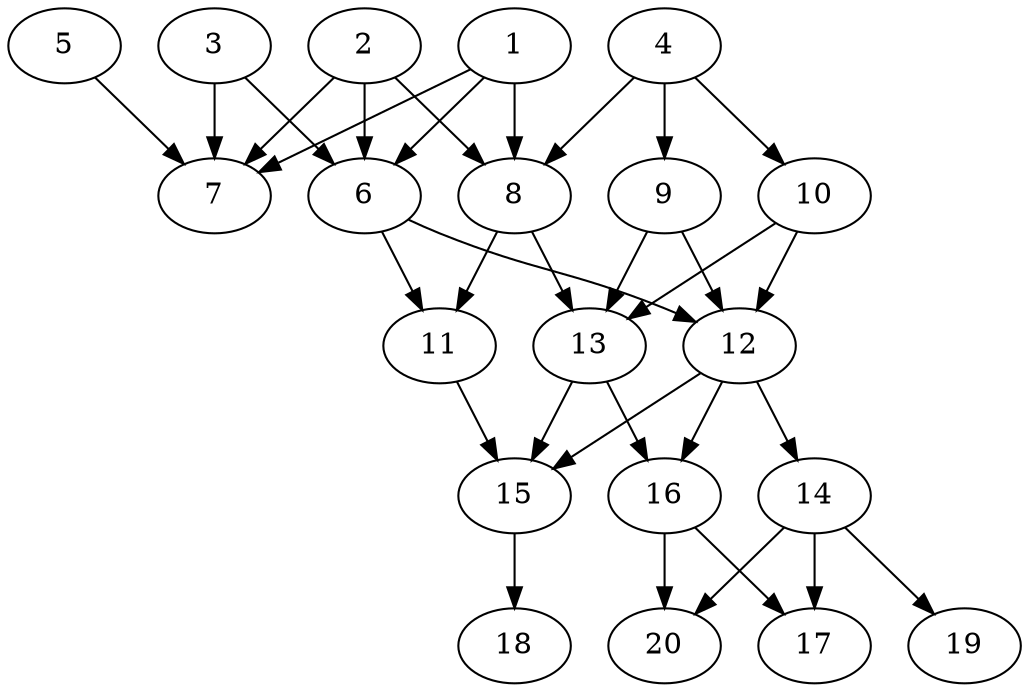 // DAG automatically generated by daggen at Tue Jul 23 14:27:02 2019
// ./daggen --dot -n 20 --ccr 0.3 --fat 0.5 --regular 0.5 --density 0.7 --mindata 5242880 --maxdata 52428800 
digraph G {
  1 [size="125986133", alpha="0.18", expect_size="37795840"] 
  1 -> 6 [size ="37795840"]
  1 -> 7 [size ="37795840"]
  1 -> 8 [size ="37795840"]
  2 [size="67491840", alpha="0.15", expect_size="20247552"] 
  2 -> 6 [size ="20247552"]
  2 -> 7 [size ="20247552"]
  2 -> 8 [size ="20247552"]
  3 [size="103451307", alpha="0.18", expect_size="31035392"] 
  3 -> 6 [size ="31035392"]
  3 -> 7 [size ="31035392"]
  4 [size="130600960", alpha="0.11", expect_size="39180288"] 
  4 -> 8 [size ="39180288"]
  4 -> 9 [size ="39180288"]
  4 -> 10 [size ="39180288"]
  5 [size="164809387", alpha="0.20", expect_size="49442816"] 
  5 -> 7 [size ="49442816"]
  6 [size="141462187", alpha="0.03", expect_size="42438656"] 
  6 -> 11 [size ="42438656"]
  6 -> 12 [size ="42438656"]
  7 [size="79144960", alpha="0.04", expect_size="23743488"] 
  8 [size="34812587", alpha="0.17", expect_size="10443776"] 
  8 -> 11 [size ="10443776"]
  8 -> 13 [size ="10443776"]
  9 [size="155112107", alpha="0.14", expect_size="46533632"] 
  9 -> 12 [size ="46533632"]
  9 -> 13 [size ="46533632"]
  10 [size="123562667", alpha="0.02", expect_size="37068800"] 
  10 -> 12 [size ="37068800"]
  10 -> 13 [size ="37068800"]
  11 [size="115548160", alpha="0.10", expect_size="34664448"] 
  11 -> 15 [size ="34664448"]
  12 [size="95928320", alpha="0.15", expect_size="28778496"] 
  12 -> 14 [size ="28778496"]
  12 -> 15 [size ="28778496"]
  12 -> 16 [size ="28778496"]
  13 [size="55538347", alpha="0.01", expect_size="16661504"] 
  13 -> 15 [size ="16661504"]
  13 -> 16 [size ="16661504"]
  14 [size="40942933", alpha="0.15", expect_size="12282880"] 
  14 -> 17 [size ="12282880"]
  14 -> 19 [size ="12282880"]
  14 -> 20 [size ="12282880"]
  15 [size="125586773", alpha="0.05", expect_size="37676032"] 
  15 -> 18 [size ="37676032"]
  16 [size="123760640", alpha="0.17", expect_size="37128192"] 
  16 -> 17 [size ="37128192"]
  16 -> 20 [size ="37128192"]
  17 [size="151053653", alpha="0.10", expect_size="45316096"] 
  18 [size="25862827", alpha="0.12", expect_size="7758848"] 
  19 [size="157934933", alpha="0.07", expect_size="47380480"] 
  20 [size="112493227", alpha="0.07", expect_size="33747968"] 
}
